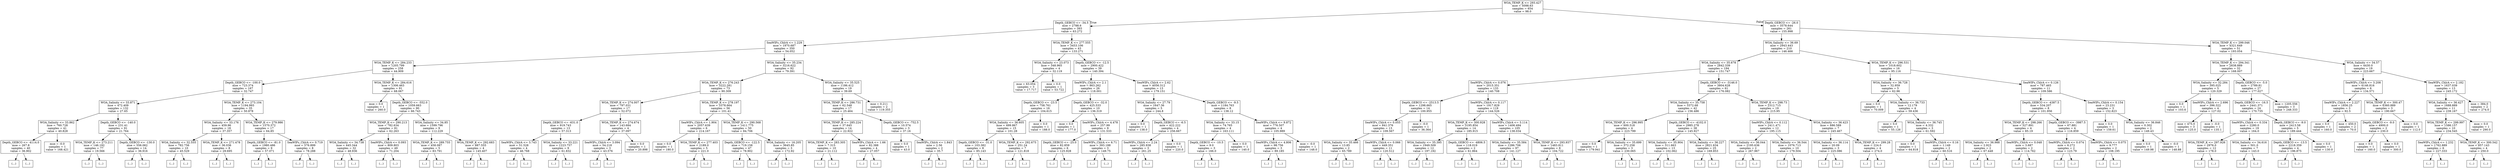digraph Tree {
node [shape=box] ;
0 [label="WOA_TEMP_K <= 293.427\nmse = 5098.63\nsamples = 654\nvalue = 98.0"] ;
1 [label="Depth_GEBCO <= -34.5\nmse = 2788.6\nsamples = 393\nvalue = 63.272"] ;
0 -> 1 [labeldistance=2.5, labelangle=45, headlabel="True"] ;
2 [label="SeaWIFs_ChlrA <= 1.229\nmse = 1970.687\nsamples = 350\nvalue = 54.052"] ;
1 -> 2 ;
3 [label="WOA_TEMP_K <= 284.233\nmse = 1205.799\nsamples = 258\nvalue = 44.909"] ;
2 -> 3 ;
4 [label="Depth_GEBCO <= -100.0\nmse = 723.374\nsamples = 167\nvalue = 32.747"] ;
3 -> 4 ;
5 [label="WOA_Salinity <= 33.871\nmse = 472.409\nsamples = 132\nvalue = 27.65"] ;
4 -> 5 ;
6 [label="WOA_Salinity <= 33.862\nmse = 760.728\nsamples = 41\nvalue = 40.828"] ;
5 -> 6 ;
7 [label="Depth_GEBCO <= -4114.0\nmse = 267.8\nsamples = 40\nvalue = 36.902"] ;
6 -> 7 ;
8 [label="(...)"] ;
7 -> 8 ;
33 [label="(...)"] ;
7 -> 33 ;
84 [label="mse = -0.0\nsamples = 1\nvalue = 168.421"] ;
6 -> 84 ;
85 [label="Depth_GEBCO <= -140.0\nmse = 231.41\nsamples = 91\nvalue = 21.764"] ;
5 -> 85 ;
86 [label="WOA_TEMP_K <= 273.211\nmse = 146.192\nsamples = 77\nvalue = 19.566"] ;
85 -> 86 ;
87 [label="(...)"] ;
86 -> 87 ;
94 [label="(...)"] ;
86 -> 94 ;
197 [label="Depth_GEBCO <= -130.0\nmse = 556.062\nsamples = 14\nvalue = 36.916"] ;
85 -> 197 ;
198 [label="(...)"] ;
197 -> 198 ;
203 [label="(...)"] ;
197 -> 203 ;
220 [label="WOA_TEMP_K <= 273.104\nmse = 1194.993\nsamples = 35\nvalue = 50.878"] ;
4 -> 220 ;
221 [label="WOA_Salinity <= 33.176\nmse = 459.96\nsamples = 18\nvalue = 37.357"] ;
220 -> 221 ;
222 [label="WOA_Salinity <= 32.555\nmse = 782.756\nsamples = 10\nvalue = 45.529"] ;
221 -> 222 ;
223 [label="(...)"] ;
222 -> 223 ;
224 [label="(...)"] ;
222 -> 224 ;
227 [label="WOA_TEMP_K <= 271.478\nmse = 36.036\nsamples = 8\nvalue = 29.695"] ;
221 -> 227 ;
228 [label="(...)"] ;
227 -> 228 ;
229 [label="(...)"] ;
227 -> 229 ;
238 [label="WOA_TEMP_K <= 279.986\nmse = 1570.372\nsamples = 17\nvalue = 64.85"] ;
220 -> 238 ;
239 [label="Depth_GEBCO <= -81.0\nmse = 1980.486\nsamples = 9\nvalue = 57.071"] ;
238 -> 239 ;
240 [label="(...)"] ;
239 -> 240 ;
241 [label="(...)"] ;
239 -> 241 ;
244 [label="SeaWIFs_ChlrA <= 0.719\nmse = 576.899\nsamples = 8\nvalue = 78.288"] ;
238 -> 244 ;
245 [label="(...)"] ;
244 -> 245 ;
252 [label="(...)"] ;
244 -> 252 ;
259 [label="WOA_TEMP_K <= 284.616\nmse = 1306.463\nsamples = 91\nvalue = 68.067"] ;
3 -> 259 ;
260 [label="mse = 0.0\nsamples = 1\nvalue = 260.0"] ;
259 -> 260 ;
261 [label="Depth_GEBCO <= -552.0\nmse = 1059.663\nsamples = 90\nvalue = 66.743"] ;
259 -> 261 ;
262 [label="WOA_TEMP_K <= 290.213\nmse = 782.634\nsamples = 81\nvalue = 62.263"] ;
261 -> 262 ;
263 [label="WOA_Salinity <= 34.738\nmse = 445.344\nsamples = 32\nvalue = 48.936"] ;
262 -> 263 ;
264 [label="(...)"] ;
263 -> 264 ;
271 [label="(...)"] ;
263 -> 271 ;
318 [label="SeaWIFs_ChlrA <= 0.093\nmse = 809.803\nsamples = 49\nvalue = 71.204"] ;
262 -> 318 ;
319 [label="(...)"] ;
318 -> 319 ;
330 [label="(...)"] ;
318 -> 330 ;
395 [label="WOA_Salinity <= 34.85\nmse = 1599.796\nsamples = 9\nvalue = 112.229"] ;
261 -> 395 ;
396 [label="WOA_TEMP_K <= 289.755\nmse = 458.087\nsamples = 5\nvalue = 83.791"] ;
395 -> 396 ;
397 [label="(...)"] ;
396 -> 397 ;
404 [label="(...)"] ;
396 -> 404 ;
405 [label="WOA_TEMP_K <= 292.683\nmse = 887.555\nsamples = 4\nvalue = 145.407"] ;
395 -> 405 ;
406 [label="(...)"] ;
405 -> 406 ;
411 [label="(...)"] ;
405 -> 411 ;
412 [label="WOA_Salinity <= 35.234\nmse = 3216.622\nsamples = 92\nvalue = 79.391"] ;
2 -> 412 ;
413 [label="WOA_TEMP_K <= 276.243\nmse = 3222.281\nsamples = 73\nvalue = 90.309"] ;
412 -> 413 ;
414 [label="WOA_TEMP_K <= 274.007\nmse = 797.031\nsamples = 17\nvalue = 52.072"] ;
413 -> 414 ;
415 [label="Depth_GEBCO <= -631.0\nmse = 919.743\nsamples = 13\nvalue = 57.313"] ;
414 -> 415 ;
416 [label="SeaWIFs_ChlrA <= 3.743\nmse = 51.528\nsamples = 4\nvalue = 46.768"] ;
415 -> 416 ;
417 [label="(...)"] ;
416 -> 417 ;
420 [label="(...)"] ;
416 -> 420 ;
421 [label="WOA_Salinity <= 33.221\nmse = 1223.757\nsamples = 9\nvalue = 61.832"] ;
415 -> 421 ;
422 [label="(...)"] ;
421 -> 422 ;
425 [label="(...)"] ;
421 -> 425 ;
428 [label="WOA_TEMP_K <= 274.674\nmse = 143.684\nsamples = 4\nvalue = 37.097"] ;
414 -> 428 ;
429 [label="SeaWIFs_ChlrA <= 3.094\nmse = 54.218\nsamples = 3\nvalue = 43.576"] ;
428 -> 429 ;
430 [label="(...)"] ;
429 -> 430 ;
431 [label="(...)"] ;
429 -> 431 ;
434 [label="mse = 0.0\nsamples = 1\nvalue = 20.898"] ;
428 -> 434 ;
435 [label="WOA_TEMP_K <= 278.197\nmse = 3378.664\nsamples = 56\nvalue = 101.41"] ;
413 -> 435 ;
436 [label="SeaWIFs_ChlrA <= 1.904\nmse = 2057.639\nsamples = 6\nvalue = 214.167"] ;
435 -> 436 ;
437 [label="mse = 0.0\nsamples = 1\nvalue = 180.0"] ;
436 -> 437 ;
438 [label="WOA_TEMP_K <= 277.403\nmse = 2189.0\nsamples = 5\nvalue = 221.0"] ;
436 -> 438 ;
439 [label="(...)"] ;
438 -> 439 ;
440 [label="(...)"] ;
438 -> 440 ;
441 [label="WOA_TEMP_K <= 290.568\nmse = 1411.775\nsamples = 50\nvalue = 84.706"] ;
435 -> 441 ;
442 [label="Depth_GEBCO <= -122.5\nmse = 719.158\nsamples = 47\nvalue = 78.902"] ;
441 -> 442 ;
443 [label="(...)"] ;
442 -> 443 ;
458 [label="(...)"] ;
442 -> 458 ;
507 [label="WOA_Salinity <= 16.205\nmse = 3645.85\nsamples = 3\nvalue = 172.92"] ;
441 -> 507 ;
508 [label="(...)"] ;
507 -> 508 ;
509 [label="(...)"] ;
507 -> 509 ;
512 [label="WOA_Salinity <= 35.525\nmse = 1186.412\nsamples = 19\nvalue = 39.69"] ;
412 -> 512 ;
513 [label="WOA_TEMP_K <= 286.731\nmse = 62.548\nsamples = 17\nvalue = 25.464"] ;
512 -> 513 ;
514 [label="WOA_TEMP_K <= 285.224\nmse = 37.645\nsamples = 14\nvalue = 22.922"] ;
513 -> 514 ;
515 [label="WOA_TEMP_K <= 283.305\nmse = 7.315\nsamples = 10\nvalue = 21.112"] ;
514 -> 515 ;
516 [label="(...)"] ;
515 -> 516 ;
517 [label="(...)"] ;
515 -> 517 ;
520 [label="SeaWIFs_ChlrA <= 1.66\nmse = 82.388\nsamples = 4\nvalue = 27.057"] ;
514 -> 520 ;
521 [label="(...)"] ;
520 -> 521 ;
522 [label="(...)"] ;
520 -> 522 ;
525 [label="Depth_GEBCO <= -752.5\nmse = 10.574\nsamples = 3\nvalue = 37.16"] ;
513 -> 525 ;
526 [label="mse = 0.0\nsamples = 1\nvalue = 43.0"] ;
525 -> 526 ;
527 [label="SeaWIFs_ChlrA <= 1.843\nmse = 2.56\nsamples = 2\nvalue = 35.7"] ;
525 -> 527 ;
528 [label="(...)"] ;
527 -> 528 ;
529 [label="(...)"] ;
527 -> 529 ;
530 [label="mse = 0.211\nsamples = 2\nvalue = 119.355"] ;
512 -> 530 ;
531 [label="WOA_TEMP_K <= 277.555\nmse = 3453.106\nsamples = 43\nvalue = 133.271"] ;
1 -> 531 ;
532 [label="WOA_Salinity <= 23.073\nmse = 348.965\nsamples = 4\nvalue = 32.119"] ;
531 -> 532 ;
533 [label="mse = 63.054\nsamples = 3\nvalue = 17.717"] ;
532 -> 533 ;
534 [label="mse = 0.0\nsamples = 1\nvalue = 53.722"] ;
532 -> 534 ;
535 [label="Depth_GEBCO <= -12.5\nmse = 2900.422\nsamples = 39\nvalue = 140.394"] ;
531 -> 535 ;
536 [label="SeaWIFs_ChlrA <= 2.1\nmse = 863.262\nsamples = 26\nvalue = 118.001"] ;
535 -> 536 ;
537 [label="Depth_GEBCO <= -23.5\nmse = 758.761\nsamples = 16\nvalue = 104.615"] ;
536 -> 537 ;
538 [label="WOA_Salinity <= 36.605\nmse = 499.867\nsamples = 15\nvalue = 101.28"] ;
537 -> 538 ;
539 [label="Depth_GEBCO <= -31.0\nmse = 103.382\nsamples = 8\nvalue = 85.143"] ;
538 -> 539 ;
540 [label="(...)"] ;
539 -> 540 ;
543 [label="(...)"] ;
539 -> 543 ;
554 [label="WOA_TEMP_K <= 292.675\nmse = 251.24\nsamples = 7\nvalue = 121.818"] ;
538 -> 554 ;
555 [label="(...)"] ;
554 -> 555 ;
556 [label="(...)"] ;
554 -> 556 ;
557 [label="mse = 0.0\nsamples = 1\nvalue = 188.0"] ;
537 -> 557 ;
558 [label="Depth_GEBCO <= -32.0\nmse = 425.533\nsamples = 10\nvalue = 136.319"] ;
536 -> 558 ;
559 [label="mse = 0.0\nsamples = 1\nvalue = 177.0"] ;
558 -> 559 ;
560 [label="SeaWIFs_ChlrA <= 4.478\nmse = 257.99\nsamples = 9\nvalue = 131.533"] ;
558 -> 560 ;
561 [label="Depth_GEBCO <= -25.0\nmse = 82.859\nsamples = 6\nvalue = 125.928"] ;
560 -> 561 ;
562 [label="(...)"] ;
561 -> 562 ;
567 [label="(...)"] ;
561 -> 567 ;
572 [label="SeaWIFs_ChlrA <= 6.71\nmse = 393.188\nsamples = 3\nvalue = 149.75"] ;
560 -> 572 ;
573 [label="(...)"] ;
572 -> 573 ;
576 [label="(...)"] ;
572 -> 576 ;
577 [label="SeaWIFs_ChlrA <= 2.62\nmse = 4056.312\nsamples = 13\nvalue = 179.151"] ;
535 -> 577 ;
578 [label="WOA_Salinity <= 27.79\nmse = 1647.36\nsamples = 5\nvalue = 244.8"] ;
577 -> 578 ;
579 [label="mse = 0.0\nsamples = 1\nvalue = 138.0"] ;
578 -> 579 ;
580 [label="Depth_GEBCO <= -6.5\nmse = 422.222\nsamples = 4\nvalue = 256.667"] ;
578 -> 580 ;
581 [label="SeaWIFs_ChlrA <= 2.24\nmse = 285.938\nsamples = 3\nvalue = 261.25"] ;
580 -> 581 ;
582 [label="(...)"] ;
581 -> 582 ;
583 [label="(...)"] ;
581 -> 583 ;
584 [label="mse = 0.0\nsamples = 1\nvalue = 220.0"] ;
580 -> 584 ;
585 [label="Depth_GEBCO <= -9.5\nmse = 1184.763\nsamples = 8\nvalue = 138.12"] ;
577 -> 585 ;
586 [label="WOA_Salinity <= 33.15\nmse = 74.765\nsamples = 4\nvalue = 163.111"] ;
585 -> 586 ;
587 [label="Depth_GEBCO <= -10.5\nmse = 9.0\nsamples = 3\nvalue = 166.0"] ;
586 -> 587 ;
588 [label="(...)"] ;
587 -> 588 ;
589 [label="(...)"] ;
587 -> 589 ;
590 [label="mse = 0.0\nsamples = 1\nvalue = 140.0"] ;
586 -> 590 ;
591 [label="SeaWIFs_ChlrA <= 9.872\nmse = 776.507\nsamples = 4\nvalue = 105.989"] ;
585 -> 591 ;
592 [label="SeaWIFs_ChlrA <= 4.806\nmse = 98.756\nsamples = 3\nvalue = 89.185"] ;
591 -> 592 ;
593 [label="(...)"] ;
592 -> 593 ;
594 [label="(...)"] ;
592 -> 594 ;
597 [label="mse = -0.0\nsamples = 1\nvalue = 148.0"] ;
591 -> 597 ;
598 [label="Depth_GEBCO <= -26.0\nmse = 3578.644\nsamples = 261\nvalue = 155.998"] ;
0 -> 598 [labeldistance=2.5, labelangle=-45, headlabel="False"] ;
599 [label="WOA_Salinity <= 36.69\nmse = 2943.443\nsamples = 210\nvalue = 146.466"] ;
598 -> 599 ;
600 [label="WOA_Salinity <= 35.678\nmse = 2842.339\nsamples = 194\nvalue = 151.747"] ;
599 -> 600 ;
601 [label="SeaWIFs_ChlrA <= 0.076\nmse = 2015.351\nsamples = 133\nvalue = 140.708"] ;
600 -> 601 ;
602 [label="Depth_GEBCO <= -2513.5\nmse = 1298.665\nsamples = 14\nvalue = 100.955"] ;
601 -> 602 ;
603 [label="SeaWIFs_ChlrA <= 0.055\nmse = 841.376\nsamples = 13\nvalue = 109.567"] ;
602 -> 603 ;
604 [label="WOA_Salinity <= 35.466\nmse = 13.85\nsamples = 2\nvalue = 65.789"] ;
603 -> 604 ;
605 [label="(...)"] ;
604 -> 605 ;
606 [label="(...)"] ;
604 -> 606 ;
607 [label="SeaWIFs_ChlrA <= 0.066\nmse = 449.351\nsamples = 11\nvalue = 120.512"] ;
603 -> 607 ;
608 [label="(...)"] ;
607 -> 608 ;
621 [label="(...)"] ;
607 -> 621 ;
628 [label="mse = -0.0\nsamples = 1\nvalue = 36.364"] ;
602 -> 628 ;
629 [label="SeaWIFs_ChlrA <= 0.117\nmse = 1917.829\nsamples = 119\nvalue = 144.526"] ;
601 -> 629 ;
630 [label="WOA_TEMP_K <= 300.928\nmse = 3195.854\nsamples = 14\nvalue = 185.915"] ;
629 -> 630 ;
631 [label="WOA_Salinity <= 35.395\nmse = 1949.509\nsamples = 12\nvalue = 197.192"] ;
630 -> 631 ;
632 [label="(...)"] ;
631 -> 632 ;
651 [label="(...)"] ;
631 -> 651 ;
654 [label="Depth_GEBCO <= -4806.5\nmse = 118.019\nsamples = 2\nvalue = 61.864"] ;
630 -> 654 ;
655 [label="(...)"] ;
654 -> 655 ;
656 [label="(...)"] ;
654 -> 656 ;
657 [label="SeaWIFs_ChlrA <= 3.114\nmse = 1406.494\nsamples = 105\nvalue = 138.034"] ;
629 -> 657 ;
658 [label="WOA_Salinity <= 35.584\nmse = 1286.706\nsamples = 97\nvalue = 141.127"] ;
657 -> 658 ;
659 [label="(...)"] ;
658 -> 659 ;
810 [label="(...)"] ;
658 -> 810 ;
815 [label="WOA_TEMP_K <= 293.937\nmse = 1483.811\nsamples = 8\nvalue = 104.722"] ;
657 -> 815 ;
816 [label="(...)"] ;
815 -> 816 ;
817 [label="(...)"] ;
815 -> 817 ;
826 [label="Depth_GEBCO <= -3146.0\nmse = 3804.628\nsamples = 61\nvalue = 176.082"] ;
600 -> 826 ;
827 [label="WOA_Salinity <= 35.758\nmse = 3372.68\nsamples = 42\nvalue = 156.486"] ;
826 -> 827 ;
828 [label="WOA_TEMP_K <= 296.995\nmse = 600.518\nsamples = 4\nvalue = 223.799"] ;
827 -> 828 ;
829 [label="mse = 0.0\nsamples = 1\nvalue = 179.941"] ;
828 -> 829 ;
830 [label="WOA_Salinity <= 35.699\nmse = 372.258\nsamples = 3\nvalue = 230.065"] ;
828 -> 830 ;
831 [label="(...)"] ;
830 -> 831 ;
832 [label="(...)"] ;
830 -> 832 ;
835 [label="Depth_GEBCO <= -4102.0\nmse = 2985.278\nsamples = 38\nvalue = 145.927"] ;
827 -> 835 ;
836 [label="WOA_Salinity <= 35.904\nmse = 311.663\nsamples = 13\nvalue = 102.062"] ;
835 -> 836 ;
837 [label="(...)"] ;
836 -> 837 ;
838 [label="(...)"] ;
836 -> 838 ;
859 [label="WOA_Salinity <= 36.227\nmse = 2821.634\nsamples = 25\nvalue = 169.853"] ;
835 -> 859 ;
860 [label="(...)"] ;
859 -> 860 ;
877 [label="(...)"] ;
859 -> 877 ;
896 [label="WOA_TEMP_K <= 298.73\nmse = 2312.715\nsamples = 19\nvalue = 215.95"] ;
826 -> 896 ;
897 [label="SeaWIFs_ChlrA <= 0.112\nmse = 2411.471\nsamples = 12\nvalue = 195.115"] ;
896 -> 897 ;
898 [label="WOA_Salinity <= 36.044\nmse = 2195.636\nsamples = 2\nvalue = 267.967"] ;
897 -> 898 ;
899 [label="(...)"] ;
898 -> 899 ;
900 [label="(...)"] ;
898 -> 900 ;
901 [label="WOA_Salinity <= 36.544\nmse = 1076.713\nsamples = 10\nvalue = 179.504"] ;
897 -> 901 ;
902 [label="(...)"] ;
901 -> 902 ;
909 [label="(...)"] ;
901 -> 909 ;
912 [label="WOA_Salinity <= 36.423\nmse = 686.589\nsamples = 7\nvalue = 245.467"] ;
896 -> 912 ;
913 [label="WOA_Salinity <= 36.114\nmse = 20.09\nsamples = 3\nvalue = 225.086"] ;
912 -> 913 ;
914 [label="(...)"] ;
913 -> 914 ;
915 [label="(...)"] ;
913 -> 915 ;
916 [label="WOA_TEMP_K <= 299.28\nmse = 224.0\nsamples = 4\nvalue = 274.0"] ;
912 -> 916 ;
917 [label="(...)"] ;
916 -> 917 ;
918 [label="(...)"] ;
916 -> 918 ;
919 [label="WOA_TEMP_K <= 296.531\nmse = 1018.602\nsamples = 16\nvalue = 95.116"] ;
599 -> 919 ;
920 [label="WOA_Salinity <= 36.728\nmse = 32.959\nsamples = 5\nvalue = 62.96"] ;
919 -> 920 ;
921 [label="mse = 0.0\nsamples = 1\nvalue = 70.009"] ;
920 -> 921 ;
922 [label="WOA_Salinity <= 36.733\nmse = 12.179\nsamples = 4\nvalue = 59.436"] ;
920 -> 922 ;
923 [label="mse = 0.0\nsamples = 1\nvalue = 55.126"] ;
922 -> 923 ;
924 [label="WOA_Salinity <= 36.745\nmse = 4.332\nsamples = 3\nvalue = 61.592"] ;
922 -> 924 ;
925 [label="mse = 0.0\nsamples = 1\nvalue = 64.818"] ;
924 -> 925 ;
926 [label="SeaWIFs_ChlrA <= 0.16\nmse = 1.149\nsamples = 2\nvalue = 60.516"] ;
924 -> 926 ;
927 [label="(...)"] ;
926 -> 927 ;
928 [label="(...)"] ;
926 -> 928 ;
929 [label="SeaWIFs_ChlrA <= 0.126\nmse = 787.465\nsamples = 11\nvalue = 109.586"] ;
919 -> 929 ;
930 [label="Depth_GEBCO <= -4387.5\nmse = 534.207\nsamples = 8\nvalue = 101.956"] ;
929 -> 930 ;
931 [label="WOA_TEMP_K <= 298.266\nmse = 527.891\nsamples = 4\nvalue = 85.19"] ;
930 -> 931 ;
932 [label="WOA_Salinity <= 36.988\nmse = 2.923\nsamples = 2\nvalue = 67.448"] ;
931 -> 932 ;
933 [label="(...)"] ;
932 -> 933 ;
934 [label="(...)"] ;
932 -> 934 ;
935 [label="SeaWIFs_ChlrA <= 0.048\nmse = 3.687\nsamples = 2\nvalue = 114.762"] ;
931 -> 935 ;
936 [label="(...)"] ;
935 -> 936 ;
937 [label="(...)"] ;
935 -> 937 ;
938 [label="Depth_GEBCO <= -3987.5\nmse = 67.881\nsamples = 4\nvalue = 116.859"] ;
930 -> 938 ;
939 [label="SeaWIFs_ChlrA <= 0.074\nmse = 6.272\nsamples = 2\nvalue = 123.79"] ;
938 -> 939 ;
940 [label="(...)"] ;
939 -> 940 ;
941 [label="(...)"] ;
939 -> 941 ;
942 [label="SeaWIFs_ChlrA <= 0.075\nmse = 9.777\nsamples = 2\nvalue = 108.195"] ;
938 -> 942 ;
943 [label="(...)"] ;
942 -> 943 ;
944 [label="(...)"] ;
942 -> 944 ;
945 [label="SeaWIFs_ChlrA <= 0.154\nmse = 23.231\nsamples = 3\nvalue = 152.823"] ;
929 -> 945 ;
946 [label="mse = 0.0\nsamples = 1\nvalue = 159.61"] ;
945 -> 946 ;
947 [label="WOA_Salinity <= 36.846\nmse = 0.302\nsamples = 2\nvalue = 149.43"] ;
945 -> 947 ;
948 [label="mse = 0.0\nsamples = 1\nvalue = 149.98"] ;
947 -> 948 ;
949 [label="mse = -0.0\nsamples = 1\nvalue = 148.88"] ;
947 -> 949 ;
950 [label="WOA_TEMP_K <= 299.046\nmse = 4321.649\nsamples = 51\nvalue = 193.054"] ;
598 -> 950 ;
951 [label="WOA_TEMP_K <= 294.341\nmse = 2838.889\nsamples = 32\nvalue = 168.007"] ;
950 -> 951 ;
952 [label="WOA_Salinity <= 32.284\nmse = 395.025\nsamples = 5\nvalue = 120.329"] ;
951 -> 952 ;
953 [label="mse = 0.0\nsamples = 1\nvalue = 103.6"] ;
952 -> 953 ;
954 [label="SeaWIFs_ChlrA <= 2.696\nmse = 396.322\nsamples = 4\nvalue = 127.02"] ;
952 -> 954 ;
955 [label="mse = 475.0\nsamples = 3\nvalue = 125.0"] ;
954 -> 955 ;
956 [label="mse = -0.0\nsamples = 1\nvalue = 135.1"] ;
954 -> 956 ;
957 [label="Depth_GEBCO <= -5.0\nmse = 2789.81\nsamples = 27\nvalue = 177.027"] ;
951 -> 957 ;
958 [label="Depth_GEBCO <= -16.5\nmse = 2441.371\nsamples = 24\nvalue = 170.735"] ;
957 -> 958 ;
959 [label="SeaWIFs_ChlrA <= 0.334\nmse = 2280.0\nsamples = 19\nvalue = 164.0"] ;
958 -> 959 ;
960 [label="WOA_TEMP_K <= 297.926\nmse = 2976.0\nsamples = 12\nvalue = 178.0"] ;
959 -> 960 ;
961 [label="(...)"] ;
960 -> 961 ;
966 [label="(...)"] ;
960 -> 966 ;
967 [label="WOA_Salinity <= 34.616\nmse = 501.0\nsamples = 7\nvalue = 143.0"] ;
959 -> 967 ;
968 [label="(...)"] ;
967 -> 968 ;
973 [label="(...)"] ;
967 -> 973 ;
976 [label="Depth_GEBCO <= -9.0\nmse = 2413.58\nsamples = 5\nvalue = 189.444"] ;
958 -> 976 ;
977 [label="Depth_GEBCO <= -13.5\nmse = 2218.359\nsamples = 4\nvalue = 196.875"] ;
976 -> 977 ;
978 [label="(...)"] ;
977 -> 978 ;
979 [label="(...)"] ;
977 -> 979 ;
980 [label="mse = 0.0\nsamples = 1\nvalue = 130.0"] ;
976 -> 980 ;
981 [label="mse = 1205.556\nsamples = 3\nvalue = 248.333"] ;
957 -> 981 ;
982 [label="WOA_Salinity <= 34.57\nmse = 4430.0\nsamples = 19\nvalue = 223.667"] ;
950 -> 982 ;
983 [label="SeaWIFs_ChlrA <= 3.208\nmse = 6146.816\nsamples = 6\nvalue = 134.571"] ;
982 -> 983 ;
984 [label="SeaWIFs_ChlrA <= 2.227\nmse = 1856.25\nsamples = 3\nvalue = 92.5"] ;
983 -> 984 ;
985 [label="mse = 0.0\nsamples = 1\nvalue = 160.0"] ;
984 -> 985 ;
986 [label="mse = 450.0\nsamples = 2\nvalue = 70.0"] ;
984 -> 986 ;
987 [label="WOA_TEMP_K <= 300.47\nmse = 6360.889\nsamples = 3\nvalue = 190.667"] ;
983 -> 987 ;
988 [label="Depth_GEBCO <= -9.0\nmse = 4900.0\nsamples = 2\nvalue = 230.0"] ;
987 -> 988 ;
989 [label="mse = 0.0\nsamples = 1\nvalue = 160.0"] ;
988 -> 989 ;
990 [label="mse = 0.0\nsamples = 1\nvalue = 300.0"] ;
988 -> 990 ;
991 [label="mse = 0.0\nsamples = 1\nvalue = 112.0"] ;
987 -> 991 ;
992 [label="SeaWIFs_ChlrA <= 2.182\nmse = 1637.039\nsamples = 13\nvalue = 245.172"] ;
982 -> 992 ;
993 [label="WOA_Salinity <= 36.427\nmse = 1688.889\nsamples = 11\nvalue = 239.167"] ;
992 -> 993 ;
994 [label="WOA_TEMP_K <= 299.997\nmse = 1586.157\nsamples = 10\nvalue = 234.545"] ;
993 -> 994 ;
995 [label="SeaWIFs_ChlrA <= 1.232\nmse = 1762.889\nsamples = 6\nvalue = 227.333"] ;
994 -> 995 ;
996 [label="(...)"] ;
995 -> 996 ;
997 [label="(...)"] ;
995 -> 997 ;
998 [label="WOA_TEMP_K <= 300.542\nmse = 857.143\nsamples = 4\nvalue = 250.0"] ;
994 -> 998 ;
999 [label="(...)"] ;
998 -> 999 ;
1002 [label="(...)"] ;
998 -> 1002 ;
1003 [label="mse = 0.0\nsamples = 1\nvalue = 290.0"] ;
993 -> 1003 ;
1004 [label="mse = 384.0\nsamples = 2\nvalue = 274.0"] ;
992 -> 1004 ;
}